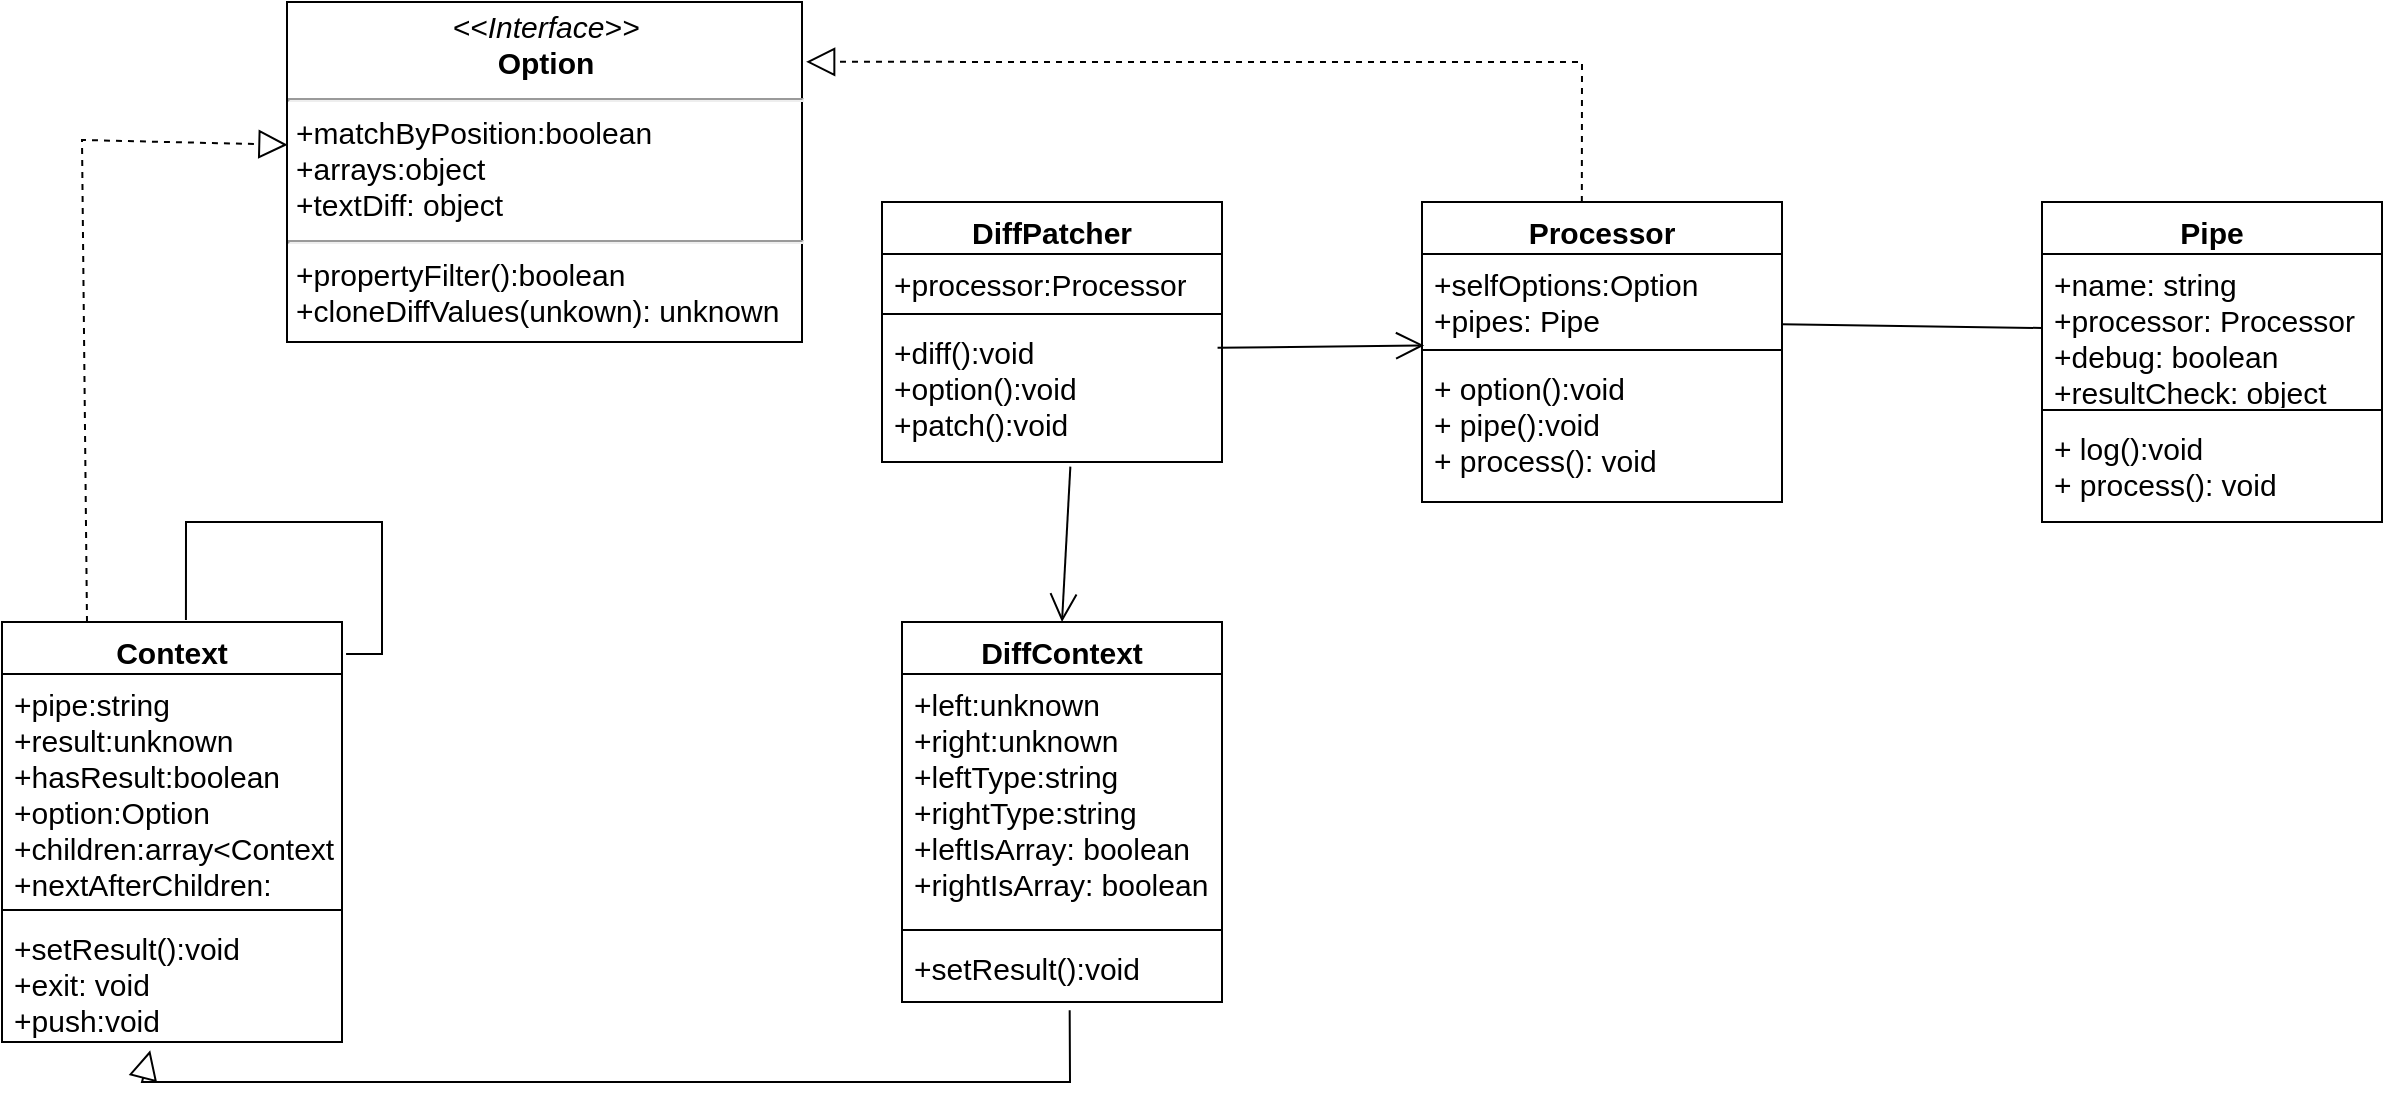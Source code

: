 <mxfile version="24.0.7" type="github">
  <diagram name="第 1 页" id="PHfeqtK6ITXrUVXb7P70">
    <mxGraphModel dx="2074" dy="1146" grid="1" gridSize="10" guides="1" tooltips="1" connect="1" arrows="1" fold="1" page="1" pageScale="1" pageWidth="827" pageHeight="1169" math="0" shadow="0">
      <root>
        <mxCell id="0" />
        <mxCell id="1" parent="0" />
        <mxCell id="uBRxK5MoFZt9bFtFI0So-1" value="DiffPatcher" style="swimlane;fontStyle=1;align=center;verticalAlign=top;childLayout=stackLayout;horizontal=1;startSize=26;horizontalStack=0;resizeParent=1;resizeParentMax=0;resizeLast=0;collapsible=1;marginBottom=0;whiteSpace=wrap;html=1;fontSize=15;" vertex="1" parent="1">
          <mxGeometry x="480" y="710" width="170" height="130" as="geometry" />
        </mxCell>
        <mxCell id="uBRxK5MoFZt9bFtFI0So-2" value="+processor:Processor" style="text;strokeColor=none;fillColor=none;align=left;verticalAlign=top;spacingLeft=4;spacingRight=4;overflow=hidden;rotatable=0;points=[[0,0.5],[1,0.5]];portConstraint=eastwest;whiteSpace=wrap;html=1;fontSize=15;" vertex="1" parent="uBRxK5MoFZt9bFtFI0So-1">
          <mxGeometry y="26" width="170" height="26" as="geometry" />
        </mxCell>
        <mxCell id="uBRxK5MoFZt9bFtFI0So-3" value="" style="line;strokeWidth=1;fillColor=none;align=left;verticalAlign=middle;spacingTop=-1;spacingLeft=3;spacingRight=3;rotatable=0;labelPosition=right;points=[];portConstraint=eastwest;strokeColor=inherit;fontSize=15;" vertex="1" parent="uBRxK5MoFZt9bFtFI0So-1">
          <mxGeometry y="52" width="170" height="8" as="geometry" />
        </mxCell>
        <mxCell id="uBRxK5MoFZt9bFtFI0So-4" value="+diff():void&lt;br style=&quot;font-size: 15px;&quot;&gt;+option():void&lt;br style=&quot;font-size: 15px;&quot;&gt;+patch&lt;span style=&quot;background-color: initial; font-size: 15px;&quot;&gt;():void&lt;/span&gt;" style="text;strokeColor=none;fillColor=none;align=left;verticalAlign=top;spacingLeft=4;spacingRight=4;overflow=hidden;rotatable=0;points=[[0,0.5],[1,0.5]];portConstraint=eastwest;whiteSpace=wrap;html=1;fontSize=15;" vertex="1" parent="uBRxK5MoFZt9bFtFI0So-1">
          <mxGeometry y="60" width="170" height="70" as="geometry" />
        </mxCell>
        <mxCell id="uBRxK5MoFZt9bFtFI0So-5" value="Processor" style="swimlane;fontStyle=1;align=center;verticalAlign=top;childLayout=stackLayout;horizontal=1;startSize=26;horizontalStack=0;resizeParent=1;resizeParentMax=0;resizeLast=0;collapsible=1;marginBottom=0;whiteSpace=wrap;html=1;fontSize=15;" vertex="1" parent="1">
          <mxGeometry x="750" y="710" width="180" height="150" as="geometry">
            <mxRectangle x="840" y="680" width="100" height="30" as="alternateBounds" />
          </mxGeometry>
        </mxCell>
        <mxCell id="uBRxK5MoFZt9bFtFI0So-6" value="+selfOptions:Option&lt;br style=&quot;font-size: 15px;&quot;&gt;+pipes&lt;span style=&quot;background-color: initial; font-size: 15px;&quot;&gt;:&amp;nbsp;&lt;/span&gt;Pipe" style="text;strokeColor=none;fillColor=none;align=left;verticalAlign=top;spacingLeft=4;spacingRight=4;overflow=hidden;rotatable=0;points=[[0,0.5],[1,0.5]];portConstraint=eastwest;whiteSpace=wrap;html=1;fontSize=15;" vertex="1" parent="uBRxK5MoFZt9bFtFI0So-5">
          <mxGeometry y="26" width="180" height="44" as="geometry" />
        </mxCell>
        <mxCell id="uBRxK5MoFZt9bFtFI0So-7" value="" style="line;strokeWidth=1;fillColor=none;align=left;verticalAlign=middle;spacingTop=-1;spacingLeft=3;spacingRight=3;rotatable=0;labelPosition=right;points=[];portConstraint=eastwest;strokeColor=inherit;fontSize=15;" vertex="1" parent="uBRxK5MoFZt9bFtFI0So-5">
          <mxGeometry y="70" width="180" height="8" as="geometry" />
        </mxCell>
        <mxCell id="uBRxK5MoFZt9bFtFI0So-8" value="+ option():void&lt;br style=&quot;font-size: 15px;&quot;&gt;+ pipe&lt;span style=&quot;background-color: initial; font-size: 15px;&quot;&gt;():void&lt;/span&gt;&lt;br style=&quot;font-size: 15px;&quot;&gt;+ process&lt;span style=&quot;background-color: initial; font-size: 15px;&quot;&gt;(): void&lt;/span&gt;" style="text;strokeColor=none;fillColor=none;align=left;verticalAlign=top;spacingLeft=4;spacingRight=4;overflow=hidden;rotatable=0;points=[[0,0.5],[1,0.5]];portConstraint=eastwest;whiteSpace=wrap;html=1;fontSize=15;" vertex="1" parent="uBRxK5MoFZt9bFtFI0So-5">
          <mxGeometry y="78" width="180" height="72" as="geometry" />
        </mxCell>
        <mxCell id="uBRxK5MoFZt9bFtFI0So-9" value="DiffContext" style="swimlane;fontStyle=1;align=center;verticalAlign=top;childLayout=stackLayout;horizontal=1;startSize=26;horizontalStack=0;resizeParent=1;resizeParentMax=0;resizeLast=0;collapsible=1;marginBottom=0;whiteSpace=wrap;html=1;fontSize=15;" vertex="1" parent="1">
          <mxGeometry x="490" y="920" width="160" height="190" as="geometry" />
        </mxCell>
        <mxCell id="uBRxK5MoFZt9bFtFI0So-10" value="+left:unknown&lt;br style=&quot;font-size: 15px;&quot;&gt;+right&lt;span style=&quot;background-color: initial; font-size: 15px;&quot;&gt;:unknown&lt;/span&gt;&lt;br style=&quot;font-size: 15px;&quot;&gt;+leftType&lt;span style=&quot;background-color: initial; font-size: 15px;&quot;&gt;:string&lt;/span&gt;&lt;br style=&quot;font-size: 15px;&quot;&gt;+rightType:string&lt;br style=&quot;font-size: 15px;&quot;&gt;+leftIsArray: boolean&lt;br style=&quot;font-size: 15px;&quot;&gt;&lt;span style=&quot;border-color: var(--border-color); background-color: initial; font-size: 15px;&quot;&gt;+rightIsArray: boolean&lt;/span&gt;&lt;span style=&quot;background-color: initial; font-size: 15px;&quot;&gt;&lt;br style=&quot;font-size: 15px;&quot;&gt;&lt;/span&gt;" style="text;strokeColor=none;fillColor=none;align=left;verticalAlign=top;spacingLeft=4;spacingRight=4;overflow=hidden;rotatable=0;points=[[0,0.5],[1,0.5]];portConstraint=eastwest;whiteSpace=wrap;html=1;fontSize=15;" vertex="1" parent="uBRxK5MoFZt9bFtFI0So-9">
          <mxGeometry y="26" width="160" height="124" as="geometry" />
        </mxCell>
        <mxCell id="uBRxK5MoFZt9bFtFI0So-11" value="" style="line;strokeWidth=1;fillColor=none;align=left;verticalAlign=middle;spacingTop=-1;spacingLeft=3;spacingRight=3;rotatable=0;labelPosition=right;points=[];portConstraint=eastwest;strokeColor=inherit;fontSize=15;" vertex="1" parent="uBRxK5MoFZt9bFtFI0So-9">
          <mxGeometry y="150" width="160" height="8" as="geometry" />
        </mxCell>
        <mxCell id="uBRxK5MoFZt9bFtFI0So-12" value="+setResult&lt;span style=&quot;background-color: initial; font-size: 15px;&quot;&gt;():void&lt;/span&gt;&lt;br style=&quot;font-size: 15px;&quot;&gt;" style="text;strokeColor=none;fillColor=none;align=left;verticalAlign=top;spacingLeft=4;spacingRight=4;overflow=hidden;rotatable=0;points=[[0,0.5],[1,0.5]];portConstraint=eastwest;whiteSpace=wrap;html=1;fontSize=15;" vertex="1" parent="uBRxK5MoFZt9bFtFI0So-9">
          <mxGeometry y="158" width="160" height="32" as="geometry" />
        </mxCell>
        <mxCell id="uBRxK5MoFZt9bFtFI0So-13" value="Context" style="swimlane;fontStyle=1;align=center;verticalAlign=top;childLayout=stackLayout;horizontal=1;startSize=26;horizontalStack=0;resizeParent=1;resizeParentMax=0;resizeLast=0;collapsible=1;marginBottom=0;whiteSpace=wrap;html=1;fontSize=15;" vertex="1" parent="1">
          <mxGeometry x="40" y="920" width="170" height="210" as="geometry" />
        </mxCell>
        <mxCell id="uBRxK5MoFZt9bFtFI0So-14" value="+pipe&lt;span style=&quot;background-color: initial; font-size: 15px;&quot;&gt;:string&lt;/span&gt;&lt;br style=&quot;font-size: 15px;&quot;&gt;+result&lt;span style=&quot;background-color: initial; font-size: 15px;&quot;&gt;:unknown&lt;/span&gt;&lt;br style=&quot;font-size: 15px;&quot;&gt;+hasResult:boolean&lt;br style=&quot;font-size: 15px;&quot;&gt;+option:Option&lt;br style=&quot;font-size: 15px;&quot;&gt;+children&lt;span style=&quot;background-color: initial; font-size: 15px;&quot;&gt;:array&amp;lt;Context&amp;gt;&lt;/span&gt;&lt;br style=&quot;font-size: 15px;&quot;&gt;&lt;span style=&quot;border-color: var(--border-color); background-color: initial; font-size: 15px;&quot;&gt;+nextAfterChildren: Context&lt;br style=&quot;font-size: 15px;&quot;&gt;&lt;/span&gt;&lt;span style=&quot;background-color: initial; font-size: 15px;&quot;&gt;+next: Context&lt;br style=&quot;font-size: 15px;&quot;&gt;&lt;/span&gt;" style="text;strokeColor=none;fillColor=none;align=left;verticalAlign=top;spacingLeft=4;spacingRight=4;overflow=hidden;rotatable=0;points=[[0,0.5],[1,0.5]];portConstraint=eastwest;whiteSpace=wrap;html=1;fontSize=15;" vertex="1" parent="uBRxK5MoFZt9bFtFI0So-13">
          <mxGeometry y="26" width="170" height="114" as="geometry" />
        </mxCell>
        <mxCell id="uBRxK5MoFZt9bFtFI0So-15" value="" style="line;strokeWidth=1;fillColor=none;align=left;verticalAlign=middle;spacingTop=-1;spacingLeft=3;spacingRight=3;rotatable=0;labelPosition=right;points=[];portConstraint=eastwest;strokeColor=inherit;fontSize=15;" vertex="1" parent="uBRxK5MoFZt9bFtFI0So-13">
          <mxGeometry y="140" width="170" height="8" as="geometry" />
        </mxCell>
        <mxCell id="uBRxK5MoFZt9bFtFI0So-16" value="+setResult&lt;span style=&quot;background-color: initial; font-size: 15px;&quot;&gt;():void&lt;br style=&quot;font-size: 15px;&quot;&gt;&lt;/span&gt;+exit: void&lt;br style=&quot;font-size: 15px;&quot;&gt;+push:void" style="text;strokeColor=none;fillColor=none;align=left;verticalAlign=top;spacingLeft=4;spacingRight=4;overflow=hidden;rotatable=0;points=[[0,0.5],[1,0.5]];portConstraint=eastwest;whiteSpace=wrap;html=1;fontSize=15;" vertex="1" parent="uBRxK5MoFZt9bFtFI0So-13">
          <mxGeometry y="148" width="170" height="62" as="geometry" />
        </mxCell>
        <mxCell id="uBRxK5MoFZt9bFtFI0So-18" value="Pipe" style="swimlane;fontStyle=1;align=center;verticalAlign=top;childLayout=stackLayout;horizontal=1;startSize=26;horizontalStack=0;resizeParent=1;resizeParentMax=0;resizeLast=0;collapsible=1;marginBottom=0;whiteSpace=wrap;html=1;fontSize=15;" vertex="1" parent="1">
          <mxGeometry x="1060" y="710" width="170" height="160" as="geometry">
            <mxRectangle x="840" y="680" width="100" height="30" as="alternateBounds" />
          </mxGeometry>
        </mxCell>
        <mxCell id="uBRxK5MoFZt9bFtFI0So-19" value="+name: string&lt;br style=&quot;font-size: 15px;&quot;&gt;+processor&lt;span style=&quot;background-color: initial; font-size: 15px;&quot;&gt;:&lt;/span&gt;&amp;nbsp;Processor&lt;br style=&quot;font-size: 15px;&quot;&gt;+debug: boolean&lt;br style=&quot;font-size: 15px;&quot;&gt;+resultCheck: object" style="text;strokeColor=none;fillColor=none;align=left;verticalAlign=top;spacingLeft=4;spacingRight=4;overflow=hidden;rotatable=0;points=[[0,0.5],[1,0.5]];portConstraint=eastwest;whiteSpace=wrap;html=1;fontSize=15;" vertex="1" parent="uBRxK5MoFZt9bFtFI0So-18">
          <mxGeometry y="26" width="170" height="74" as="geometry" />
        </mxCell>
        <mxCell id="uBRxK5MoFZt9bFtFI0So-20" value="" style="line;strokeWidth=1;fillColor=none;align=left;verticalAlign=middle;spacingTop=-1;spacingLeft=3;spacingRight=3;rotatable=0;labelPosition=right;points=[];portConstraint=eastwest;strokeColor=inherit;fontSize=15;" vertex="1" parent="uBRxK5MoFZt9bFtFI0So-18">
          <mxGeometry y="100" width="170" height="8" as="geometry" />
        </mxCell>
        <mxCell id="uBRxK5MoFZt9bFtFI0So-21" value="+&amp;nbsp;log&lt;span style=&quot;background-color: initial; font-size: 15px;&quot;&gt;():void&lt;/span&gt;&lt;br style=&quot;font-size: 15px;&quot;&gt;+ process&lt;span style=&quot;background-color: initial; font-size: 15px;&quot;&gt;(): void&lt;/span&gt;" style="text;strokeColor=none;fillColor=none;align=left;verticalAlign=top;spacingLeft=4;spacingRight=4;overflow=hidden;rotatable=0;points=[[0,0.5],[1,0.5]];portConstraint=eastwest;whiteSpace=wrap;html=1;fontSize=15;" vertex="1" parent="uBRxK5MoFZt9bFtFI0So-18">
          <mxGeometry y="108" width="170" height="52" as="geometry" />
        </mxCell>
        <mxCell id="uBRxK5MoFZt9bFtFI0So-22" value="&lt;p style=&quot;margin: 4px 0px 0px; text-align: center; font-size: 15px;&quot;&gt;&lt;i style=&quot;font-size: 15px;&quot;&gt;&amp;lt;&amp;lt;Interface&amp;gt;&amp;gt;&lt;/i&gt;&lt;br style=&quot;font-size: 15px;&quot;&gt;&lt;b style=&quot;font-size: 15px;&quot;&gt;Option&lt;/b&gt;&lt;/p&gt;&lt;hr style=&quot;font-size: 15px;&quot;&gt;&lt;p style=&quot;margin: 0px 0px 0px 4px; font-size: 15px;&quot;&gt;+matchByPosition&lt;span style=&quot;background-color: initial; font-size: 15px;&quot;&gt;:boolean&lt;/span&gt;&lt;/p&gt;&lt;p style=&quot;margin: 0px 0px 0px 4px; font-size: 15px;&quot;&gt;+arrays&lt;span style=&quot;background-color: initial; font-size: 15px;&quot;&gt;:object&lt;/span&gt;&lt;/p&gt;&lt;p style=&quot;margin: 0px 0px 0px 4px; font-size: 15px;&quot;&gt;&lt;span style=&quot;background-color: initial; font-size: 15px;&quot;&gt;+&lt;/span&gt;textDiff: object&lt;/p&gt;&lt;hr style=&quot;font-size: 15px;&quot;&gt;&lt;p style=&quot;margin: 0px 0px 0px 4px; font-size: 15px;&quot;&gt;+propertyFilter&lt;span style=&quot;background-color: initial; font-size: 15px;&quot;&gt;():boolean&lt;/span&gt;&lt;/p&gt;&lt;p style=&quot;margin: 0px 0px 0px 4px; font-size: 15px;&quot;&gt;+cloneDiffValues&lt;span style=&quot;background-color: initial; font-size: 15px;&quot;&gt;(unkown):&amp;nbsp;&lt;/span&gt;unknown&lt;/p&gt;" style="verticalAlign=top;align=left;overflow=fill;fontSize=15;fontFamily=Helvetica;html=1;whiteSpace=wrap;" vertex="1" parent="1">
          <mxGeometry x="182.5" y="610" width="257.5" height="170" as="geometry" />
        </mxCell>
        <mxCell id="uBRxK5MoFZt9bFtFI0So-23" value="" style="endArrow=open;endFill=1;endSize=12;html=1;rounded=0;exitX=0.987;exitY=0.184;exitDx=0;exitDy=0;exitPerimeter=0;entryX=0.006;entryY=0.213;entryDx=0;entryDy=0;entryPerimeter=0;fontSize=15;" edge="1" parent="1" source="uBRxK5MoFZt9bFtFI0So-4" target="uBRxK5MoFZt9bFtFI0So-7">
          <mxGeometry width="160" relative="1" as="geometry">
            <mxPoint x="910" y="940" as="sourcePoint" />
            <mxPoint x="1070" y="940" as="targetPoint" />
          </mxGeometry>
        </mxCell>
        <mxCell id="uBRxK5MoFZt9bFtFI0So-24" value="" style="endArrow=none;html=1;rounded=0;entryX=0;entryY=0.5;entryDx=0;entryDy=0;exitX=0.999;exitY=0.798;exitDx=0;exitDy=0;exitPerimeter=0;fontSize=15;" edge="1" parent="1" source="uBRxK5MoFZt9bFtFI0So-6" target="uBRxK5MoFZt9bFtFI0So-19">
          <mxGeometry width="50" height="50" relative="1" as="geometry">
            <mxPoint x="970" y="1000" as="sourcePoint" />
            <mxPoint x="1020" y="950" as="targetPoint" />
          </mxGeometry>
        </mxCell>
        <mxCell id="uBRxK5MoFZt9bFtFI0So-25" value="" style="endArrow=open;endFill=1;endSize=12;html=1;rounded=0;exitX=0.554;exitY=1.033;exitDx=0;exitDy=0;exitPerimeter=0;entryX=0.5;entryY=0;entryDx=0;entryDy=0;fontSize=15;" edge="1" parent="1" source="uBRxK5MoFZt9bFtFI0So-4" target="uBRxK5MoFZt9bFtFI0So-9">
          <mxGeometry width="160" relative="1" as="geometry">
            <mxPoint x="552" y="850" as="sourcePoint" />
            <mxPoint x="425" y="970" as="targetPoint" />
          </mxGeometry>
        </mxCell>
        <mxCell id="uBRxK5MoFZt9bFtFI0So-26" value="" style="endArrow=block;endFill=0;endSize=12;html=1;rounded=0;exitX=0.524;exitY=1.127;exitDx=0;exitDy=0;exitPerimeter=0;entryX=0.436;entryY=1.067;entryDx=0;entryDy=0;entryPerimeter=0;fontSize=15;" edge="1" parent="1" source="uBRxK5MoFZt9bFtFI0So-12" target="uBRxK5MoFZt9bFtFI0So-16">
          <mxGeometry width="160" relative="1" as="geometry">
            <mxPoint x="345" y="1033" as="sourcePoint" />
            <mxPoint x="230" y="1120" as="targetPoint" />
            <Array as="points">
              <mxPoint x="574" y="1150" />
              <mxPoint x="110" y="1150" />
            </Array>
          </mxGeometry>
        </mxCell>
        <mxCell id="uBRxK5MoFZt9bFtFI0So-27" value="" style="endArrow=block;dashed=1;endFill=0;endSize=12;html=1;rounded=0;exitX=0.444;exitY=0;exitDx=0;exitDy=0;fontSize=15;entryX=1.008;entryY=0.176;entryDx=0;entryDy=0;entryPerimeter=0;exitPerimeter=0;" edge="1" parent="1" source="uBRxK5MoFZt9bFtFI0So-5" target="uBRxK5MoFZt9bFtFI0So-22">
          <mxGeometry width="160" relative="1" as="geometry">
            <mxPoint x="460" y="960" as="sourcePoint" />
            <mxPoint x="400" y="640" as="targetPoint" />
            <Array as="points">
              <mxPoint x="830" y="640" />
            </Array>
          </mxGeometry>
        </mxCell>
        <mxCell id="uBRxK5MoFZt9bFtFI0So-28" value="" style="endArrow=block;dashed=1;endFill=0;endSize=12;html=1;rounded=0;exitX=0.25;exitY=0;exitDx=0;exitDy=0;entryX=0.001;entryY=0.42;entryDx=0;entryDy=0;entryPerimeter=0;fontSize=15;" edge="1" parent="1" source="uBRxK5MoFZt9bFtFI0So-13" target="uBRxK5MoFZt9bFtFI0So-22">
          <mxGeometry width="160" relative="1" as="geometry">
            <mxPoint x="460" y="960" as="sourcePoint" />
            <mxPoint x="620" y="960" as="targetPoint" />
            <Array as="points">
              <mxPoint x="80" y="679" />
            </Array>
          </mxGeometry>
        </mxCell>
        <mxCell id="uBRxK5MoFZt9bFtFI0So-17" value="" style="endArrow=none;html=1;rounded=0;entryX=0.541;entryY=-0.005;entryDx=0;entryDy=0;exitX=1.012;exitY=0.076;exitDx=0;exitDy=0;exitPerimeter=0;fontSize=15;entryPerimeter=0;" edge="1" parent="1" source="uBRxK5MoFZt9bFtFI0So-13" target="uBRxK5MoFZt9bFtFI0So-13">
          <mxGeometry width="50" height="50" relative="1" as="geometry">
            <mxPoint x="222.21" y="936.374" as="sourcePoint" />
            <mxPoint x="135" y="900" as="targetPoint" />
            <Array as="points">
              <mxPoint x="230" y="936" />
              <mxPoint x="230" y="870" />
              <mxPoint x="132" y="870" />
            </Array>
          </mxGeometry>
        </mxCell>
      </root>
    </mxGraphModel>
  </diagram>
</mxfile>

